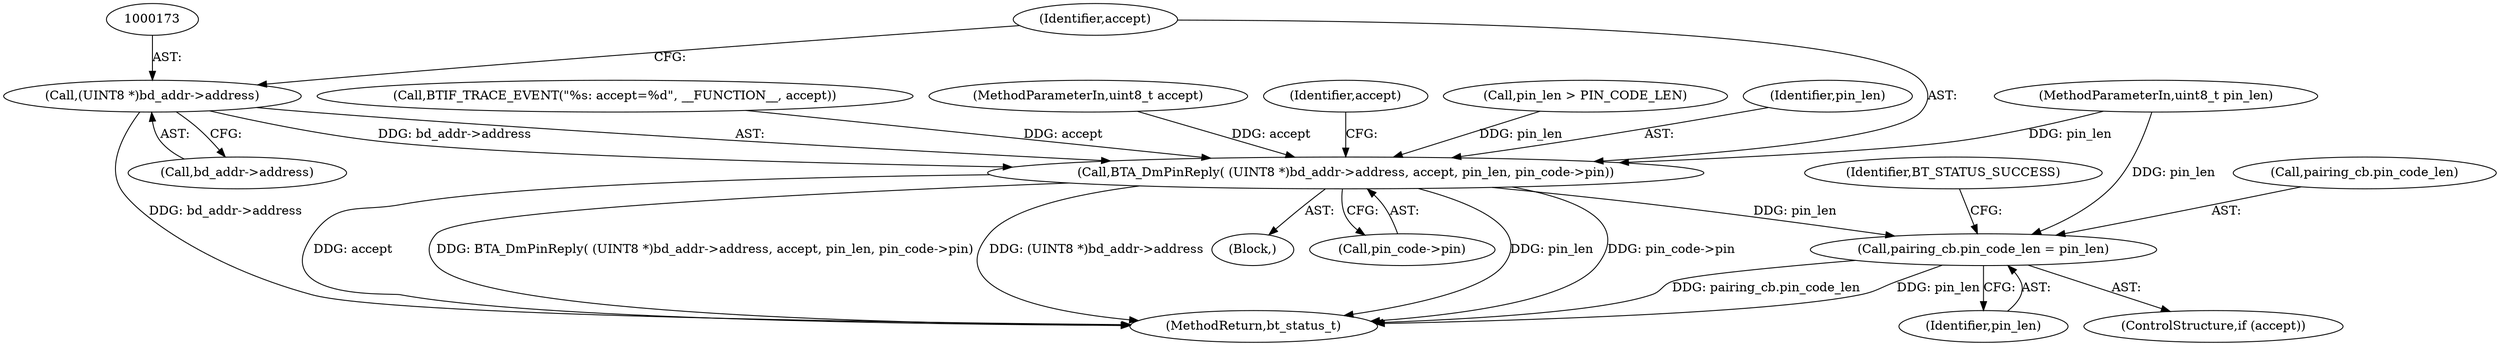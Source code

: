 digraph "0_Android_9b534de2aca5d790c2a1c4d76b545f16137d95dd@pointer" {
"1000172" [label="(Call,(UINT8 *)bd_addr->address)"];
"1000171" [label="(Call,BTA_DmPinReply( (UINT8 *)bd_addr->address, accept, pin_len, pin_code->pin))"];
"1000184" [label="(Call,pairing_cb.pin_code_len = pin_len)"];
"1000178" [label="(Identifier,pin_len)"];
"1000177" [label="(Identifier,accept)"];
"1000191" [label="(MethodReturn,bt_status_t)"];
"1000106" [label="(Call,BTIF_TRACE_EVENT(\"%s: accept=%d\", __FUNCTION__, accept))"];
"1000185" [label="(Call,pairing_cb.pin_code_len)"];
"1000171" [label="(Call,BTA_DmPinReply( (UINT8 *)bd_addr->address, accept, pin_len, pin_code->pin))"];
"1000102" [label="(MethodParameterIn,uint8_t accept)"];
"1000183" [label="(Identifier,accept)"];
"1000184" [label="(Call,pairing_cb.pin_code_len = pin_len)"];
"1000182" [label="(ControlStructure,if (accept))"];
"1000170" [label="(Block,)"];
"1000188" [label="(Identifier,pin_len)"];
"1000115" [label="(Call,pin_len > PIN_CODE_LEN)"];
"1000172" [label="(Call,(UINT8 *)bd_addr->address)"];
"1000103" [label="(MethodParameterIn,uint8_t pin_len)"];
"1000179" [label="(Call,pin_code->pin)"];
"1000174" [label="(Call,bd_addr->address)"];
"1000190" [label="(Identifier,BT_STATUS_SUCCESS)"];
"1000172" -> "1000171"  [label="AST: "];
"1000172" -> "1000174"  [label="CFG: "];
"1000173" -> "1000172"  [label="AST: "];
"1000174" -> "1000172"  [label="AST: "];
"1000177" -> "1000172"  [label="CFG: "];
"1000172" -> "1000191"  [label="DDG: bd_addr->address"];
"1000172" -> "1000171"  [label="DDG: bd_addr->address"];
"1000171" -> "1000170"  [label="AST: "];
"1000171" -> "1000179"  [label="CFG: "];
"1000177" -> "1000171"  [label="AST: "];
"1000178" -> "1000171"  [label="AST: "];
"1000179" -> "1000171"  [label="AST: "];
"1000183" -> "1000171"  [label="CFG: "];
"1000171" -> "1000191"  [label="DDG: (UINT8 *)bd_addr->address"];
"1000171" -> "1000191"  [label="DDG: accept"];
"1000171" -> "1000191"  [label="DDG: pin_len"];
"1000171" -> "1000191"  [label="DDG: pin_code->pin"];
"1000171" -> "1000191"  [label="DDG: BTA_DmPinReply( (UINT8 *)bd_addr->address, accept, pin_len, pin_code->pin)"];
"1000106" -> "1000171"  [label="DDG: accept"];
"1000102" -> "1000171"  [label="DDG: accept"];
"1000115" -> "1000171"  [label="DDG: pin_len"];
"1000103" -> "1000171"  [label="DDG: pin_len"];
"1000171" -> "1000184"  [label="DDG: pin_len"];
"1000184" -> "1000182"  [label="AST: "];
"1000184" -> "1000188"  [label="CFG: "];
"1000185" -> "1000184"  [label="AST: "];
"1000188" -> "1000184"  [label="AST: "];
"1000190" -> "1000184"  [label="CFG: "];
"1000184" -> "1000191"  [label="DDG: pairing_cb.pin_code_len"];
"1000184" -> "1000191"  [label="DDG: pin_len"];
"1000103" -> "1000184"  [label="DDG: pin_len"];
}
